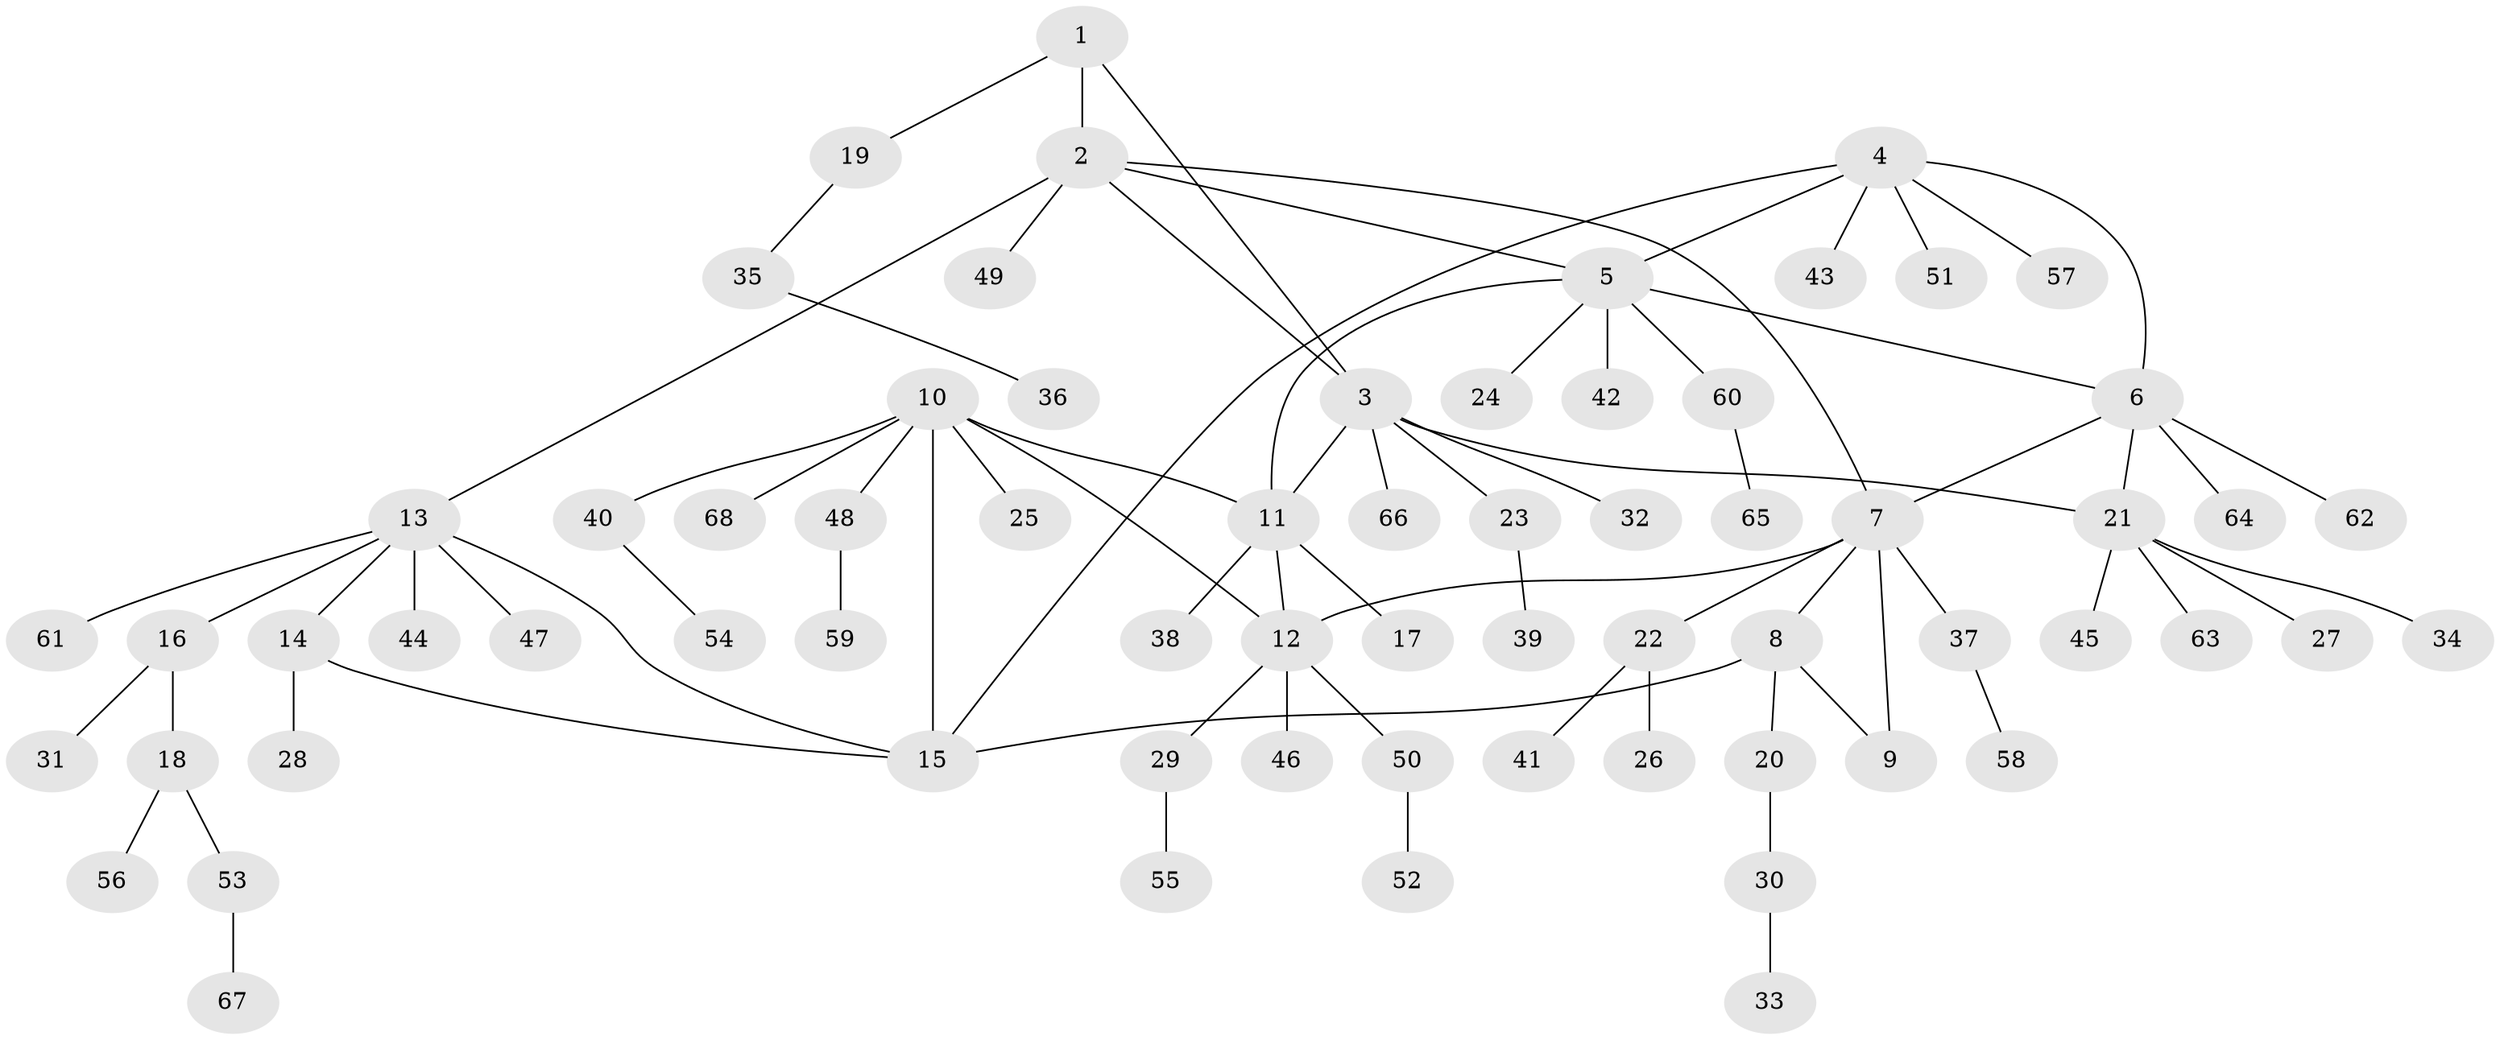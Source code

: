 // Generated by graph-tools (version 1.1) at 2025/11/02/27/25 16:11:29]
// undirected, 68 vertices, 79 edges
graph export_dot {
graph [start="1"]
  node [color=gray90,style=filled];
  1;
  2;
  3;
  4;
  5;
  6;
  7;
  8;
  9;
  10;
  11;
  12;
  13;
  14;
  15;
  16;
  17;
  18;
  19;
  20;
  21;
  22;
  23;
  24;
  25;
  26;
  27;
  28;
  29;
  30;
  31;
  32;
  33;
  34;
  35;
  36;
  37;
  38;
  39;
  40;
  41;
  42;
  43;
  44;
  45;
  46;
  47;
  48;
  49;
  50;
  51;
  52;
  53;
  54;
  55;
  56;
  57;
  58;
  59;
  60;
  61;
  62;
  63;
  64;
  65;
  66;
  67;
  68;
  1 -- 2;
  1 -- 3;
  1 -- 19;
  2 -- 3;
  2 -- 5;
  2 -- 7;
  2 -- 13;
  2 -- 49;
  3 -- 11;
  3 -- 21;
  3 -- 23;
  3 -- 32;
  3 -- 66;
  4 -- 5;
  4 -- 6;
  4 -- 15;
  4 -- 43;
  4 -- 51;
  4 -- 57;
  5 -- 6;
  5 -- 11;
  5 -- 24;
  5 -- 42;
  5 -- 60;
  6 -- 7;
  6 -- 21;
  6 -- 62;
  6 -- 64;
  7 -- 8;
  7 -- 9;
  7 -- 12;
  7 -- 22;
  7 -- 37;
  8 -- 9;
  8 -- 15;
  8 -- 20;
  10 -- 11;
  10 -- 12;
  10 -- 15;
  10 -- 25;
  10 -- 40;
  10 -- 48;
  10 -- 68;
  11 -- 12;
  11 -- 17;
  11 -- 38;
  12 -- 29;
  12 -- 46;
  12 -- 50;
  13 -- 14;
  13 -- 15;
  13 -- 16;
  13 -- 44;
  13 -- 47;
  13 -- 61;
  14 -- 15;
  14 -- 28;
  16 -- 18;
  16 -- 31;
  18 -- 53;
  18 -- 56;
  19 -- 35;
  20 -- 30;
  21 -- 27;
  21 -- 34;
  21 -- 45;
  21 -- 63;
  22 -- 26;
  22 -- 41;
  23 -- 39;
  29 -- 55;
  30 -- 33;
  35 -- 36;
  37 -- 58;
  40 -- 54;
  48 -- 59;
  50 -- 52;
  53 -- 67;
  60 -- 65;
}

